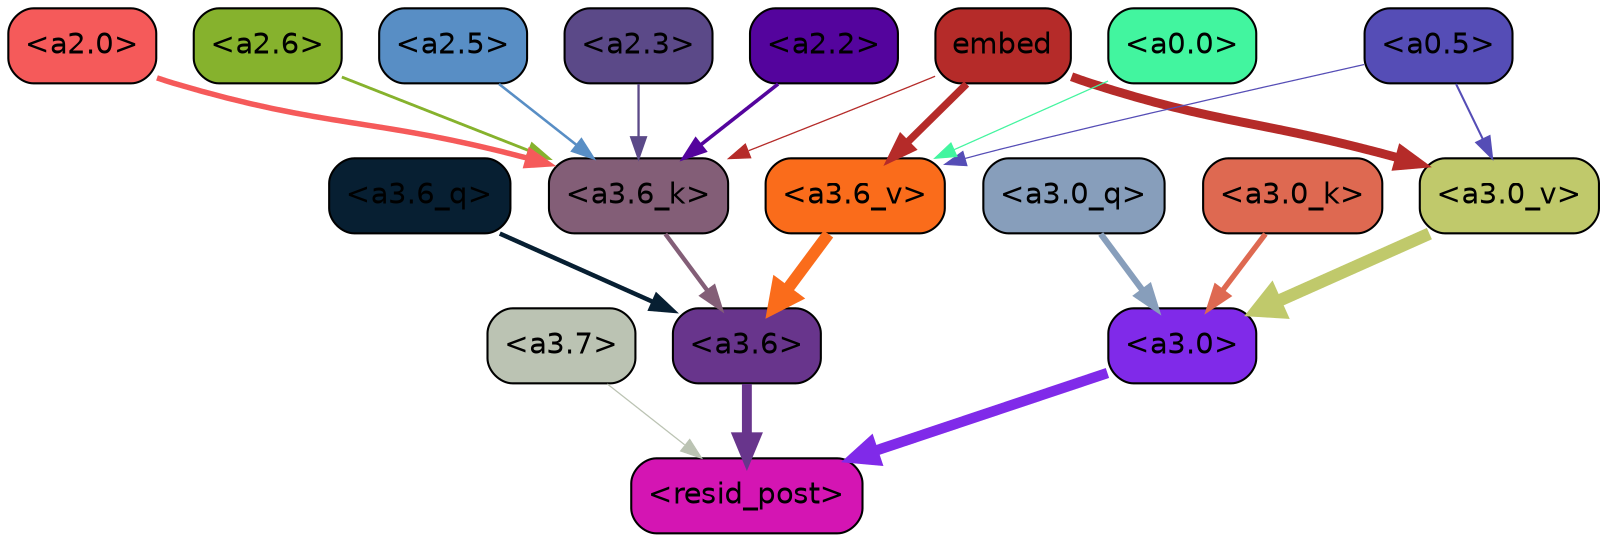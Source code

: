 strict digraph "" {
	graph [bgcolor=transparent,
		layout=dot,
		overlap=false,
		splines=true
	];
	"<a3.7>"	[color=black,
		fillcolor="#bbc3b3",
		fontname=Helvetica,
		shape=box,
		style="filled, rounded"];
	"<resid_post>"	[color=black,
		fillcolor="#d415b3",
		fontname=Helvetica,
		shape=box,
		style="filled, rounded"];
	"<a3.7>" -> "<resid_post>"	[color="#bbc3b3",
		penwidth=0.6];
	"<a3.6>"	[color=black,
		fillcolor="#68358c",
		fontname=Helvetica,
		shape=box,
		style="filled, rounded"];
	"<a3.6>" -> "<resid_post>"	[color="#68358c",
		penwidth=4.748674273490906];
	"<a3.0>"	[color=black,
		fillcolor="#802ae9",
		fontname=Helvetica,
		shape=box,
		style="filled, rounded"];
	"<a3.0>" -> "<resid_post>"	[color="#802ae9",
		penwidth=5.004031300544739];
	"<a3.6_q>"	[color=black,
		fillcolor="#071f32",
		fontname=Helvetica,
		shape=box,
		style="filled, rounded"];
	"<a3.6_q>" -> "<a3.6>"	[color="#071f32",
		penwidth=2.1656854450702667];
	"<a3.0_q>"	[color=black,
		fillcolor="#879ebb",
		fontname=Helvetica,
		shape=box,
		style="filled, rounded"];
	"<a3.0_q>" -> "<a3.0>"	[color="#879ebb",
		penwidth=2.95696559548378];
	"<a3.6_k>"	[color=black,
		fillcolor="#835e77",
		fontname=Helvetica,
		shape=box,
		style="filled, rounded"];
	"<a3.6_k>" -> "<a3.6>"	[color="#835e77",
		penwidth=2.086437076330185];
	"<a3.0_k>"	[color=black,
		fillcolor="#de6951",
		fontname=Helvetica,
		shape=box,
		style="filled, rounded"];
	"<a3.0_k>" -> "<a3.0>"	[color="#de6951",
		penwidth=2.5988530814647675];
	"<a3.6_v>"	[color=black,
		fillcolor="#fa6c1b",
		fontname=Helvetica,
		shape=box,
		style="filled, rounded"];
	"<a3.6_v>" -> "<a3.6>"	[color="#fa6c1b",
		penwidth=5.669987380504608];
	"<a3.0_v>"	[color=black,
		fillcolor="#c0c96b",
		fontname=Helvetica,
		shape=box,
		style="filled, rounded"];
	"<a3.0_v>" -> "<a3.0>"	[color="#c0c96b",
		penwidth=5.9515902400016785];
	"<a2.6>"	[color=black,
		fillcolor="#86b22d",
		fontname=Helvetica,
		shape=box,
		style="filled, rounded"];
	"<a2.6>" -> "<a3.6_k>"	[color="#86b22d",
		penwidth=1.3718644380569458];
	"<a2.5>"	[color=black,
		fillcolor="#588ec5",
		fontname=Helvetica,
		shape=box,
		style="filled, rounded"];
	"<a2.5>" -> "<a3.6_k>"	[color="#588ec5",
		penwidth=1.231603980064392];
	"<a2.3>"	[color=black,
		fillcolor="#5b4988",
		fontname=Helvetica,
		shape=box,
		style="filled, rounded"];
	"<a2.3>" -> "<a3.6_k>"	[color="#5b4988",
		penwidth=1.1117559671401978];
	"<a2.2>"	[color=black,
		fillcolor="#54049d",
		fontname=Helvetica,
		shape=box,
		style="filled, rounded"];
	"<a2.2>" -> "<a3.6_k>"	[color="#54049d",
		penwidth=1.7315057516098022];
	"<a2.0>"	[color=black,
		fillcolor="#f55a5a",
		fontname=Helvetica,
		shape=box,
		style="filled, rounded"];
	"<a2.0>" -> "<a3.6_k>"	[color="#f55a5a",
		penwidth=2.6423546075820923];
	embed	[color=black,
		fillcolor="#b52b29",
		fontname=Helvetica,
		shape=box,
		style="filled, rounded"];
	embed -> "<a3.6_k>"	[color="#b52b29",
		penwidth=0.6229734420776367];
	embed -> "<a3.6_v>"	[color="#b52b29",
		penwidth=3.56406831741333];
	embed -> "<a3.0_v>"	[color="#b52b29",
		penwidth=4.293717980384827];
	"<a0.5>"	[color=black,
		fillcolor="#554db6",
		fontname=Helvetica,
		shape=box,
		style="filled, rounded"];
	"<a0.5>" -> "<a3.6_v>"	[color="#554db6",
		penwidth=0.6];
	"<a0.5>" -> "<a3.0_v>"	[color="#554db6",
		penwidth=0.9916514158248901];
	"<a0.0>"	[color=black,
		fillcolor="#42f59f",
		fontname=Helvetica,
		shape=box,
		style="filled, rounded"];
	"<a0.0>" -> "<a3.6_v>"	[color="#42f59f",
		penwidth=0.6];
}
